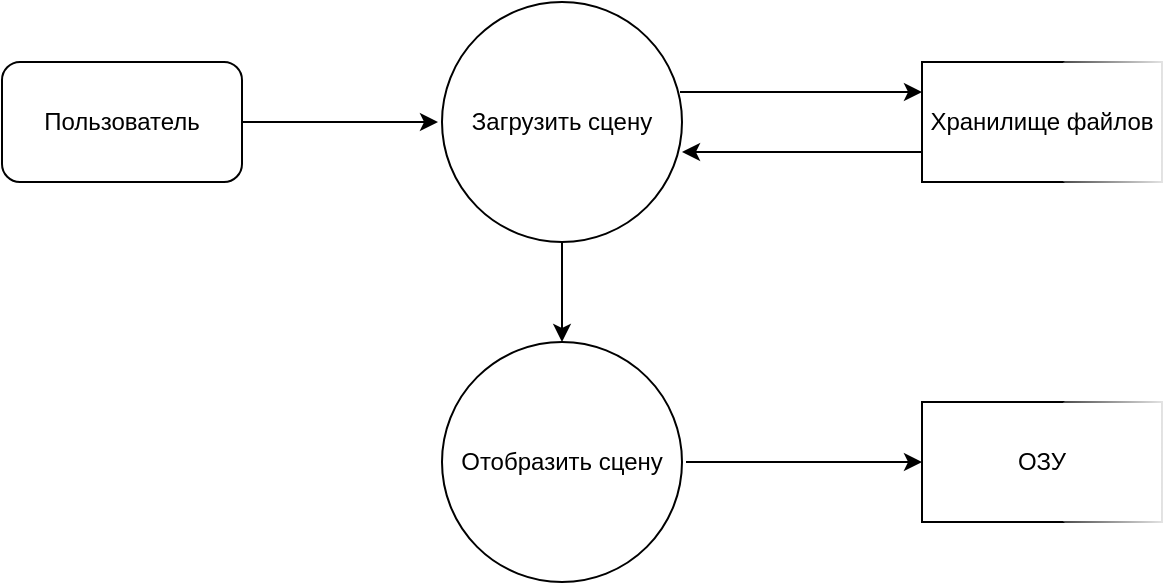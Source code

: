 <mxfile version="14.6.5" type="device" pages="6"><diagram id="wHX5zQZdK0YFig0FSWx_" name="1. Отобразить сцену"><mxGraphModel dx="1422" dy="703" grid="1" gridSize="10" guides="1" tooltips="1" connect="1" arrows="1" fold="1" page="1" pageScale="1" pageWidth="827" pageHeight="1169" math="0" shadow="0"><root><mxCell id="0"/><mxCell id="1" parent="0"/><mxCell id="d1dXJW8ylw0Cc2suLwse-1" value="Загрузить сцену" style="ellipse;whiteSpace=wrap;html=1;" parent="1" vertex="1"><mxGeometry x="280" y="70" width="120" height="120" as="geometry"/></mxCell><mxCell id="d1dXJW8ylw0Cc2suLwse-3" value="Пользователь" style="rounded=1;whiteSpace=wrap;html=1;" parent="1" vertex="1"><mxGeometry x="60" y="100" width="120" height="60" as="geometry"/></mxCell><mxCell id="d1dXJW8ylw0Cc2suLwse-4" value="Хранилище файлов" style="rounded=0;whiteSpace=wrap;html=1;perimeterSpacing=0;shadow=0;sketch=0;glass=1;direction=south;" parent="1" vertex="1"><mxGeometry x="520" y="100" width="120" height="60" as="geometry"/></mxCell><mxCell id="d1dXJW8ylw0Cc2suLwse-5" value="" style="endArrow=classic;html=1;exitX=1;exitY=0.5;exitDx=0;exitDy=0;" parent="1" source="d1dXJW8ylw0Cc2suLwse-3" edge="1"><mxGeometry width="50" height="50" relative="1" as="geometry"><mxPoint x="390" y="420" as="sourcePoint"/><mxPoint x="278" y="130" as="targetPoint"/></mxGeometry></mxCell><mxCell id="d1dXJW8ylw0Cc2suLwse-7" value="" style="endArrow=classic;html=1;entryX=0.25;entryY=1;entryDx=0;entryDy=0;" parent="1" target="d1dXJW8ylw0Cc2suLwse-4" edge="1"><mxGeometry width="50" height="50" relative="1" as="geometry"><mxPoint x="399" y="115" as="sourcePoint"/><mxPoint x="440" y="370" as="targetPoint"/></mxGeometry></mxCell><mxCell id="d1dXJW8ylw0Cc2suLwse-8" value="" style="endArrow=classic;html=1;exitX=0.75;exitY=1;exitDx=0;exitDy=0;entryX=1;entryY=0.625;entryDx=0;entryDy=0;entryPerimeter=0;" parent="1" source="d1dXJW8ylw0Cc2suLwse-4" target="d1dXJW8ylw0Cc2suLwse-1" edge="1"><mxGeometry width="50" height="50" relative="1" as="geometry"><mxPoint x="390" y="420" as="sourcePoint"/><mxPoint x="440" y="370" as="targetPoint"/></mxGeometry></mxCell><mxCell id="d1dXJW8ylw0Cc2suLwse-10" value="Отобразить сцену" style="ellipse;whiteSpace=wrap;html=1;" parent="1" vertex="1"><mxGeometry x="280" y="240" width="120" height="120" as="geometry"/></mxCell><mxCell id="d1dXJW8ylw0Cc2suLwse-11" value="" style="endArrow=classic;html=1;exitX=0.5;exitY=1;exitDx=0;exitDy=0;entryX=0.5;entryY=0;entryDx=0;entryDy=0;" parent="1" source="d1dXJW8ylw0Cc2suLwse-1" target="d1dXJW8ylw0Cc2suLwse-10" edge="1"><mxGeometry width="50" height="50" relative="1" as="geometry"><mxPoint x="390" y="420" as="sourcePoint"/><mxPoint x="440" y="370" as="targetPoint"/></mxGeometry></mxCell><mxCell id="d1dXJW8ylw0Cc2suLwse-12" value="ОЗУ" style="rounded=0;whiteSpace=wrap;html=1;perimeterSpacing=0;shadow=0;sketch=0;glass=1;direction=south;" parent="1" vertex="1"><mxGeometry x="520" y="270" width="120" height="60" as="geometry"/></mxCell><mxCell id="d1dXJW8ylw0Cc2suLwse-13" value="" style="endArrow=classic;html=1;entryX=0.5;entryY=1;entryDx=0;entryDy=0;" parent="1" target="d1dXJW8ylw0Cc2suLwse-12" edge="1"><mxGeometry width="50" height="50" relative="1" as="geometry"><mxPoint x="402" y="300" as="sourcePoint"/><mxPoint x="440" y="370" as="targetPoint"/></mxGeometry></mxCell></root></mxGraphModel></diagram><diagram id="PYS89tYD2cWFUAVpbRUz" name="2. Манипуляции с камерами"><mxGraphModel dx="1422" dy="703" grid="1" gridSize="10" guides="1" tooltips="1" connect="1" arrows="1" fold="1" page="1" pageScale="1" pageWidth="827" pageHeight="1169" math="0" shadow="0"><root><mxCell id="u7exsK89DWiM8HYAMMQn-0"/><mxCell id="u7exsK89DWiM8HYAMMQn-1" parent="u7exsK89DWiM8HYAMMQn-0"/><mxCell id="wjiImEH1DrRBjjXvM3NI-0" value="Пользователь" style="rounded=1;whiteSpace=wrap;html=1;" vertex="1" parent="u7exsK89DWiM8HYAMMQn-1"><mxGeometry x="80" y="120" width="120" height="60" as="geometry"/></mxCell><mxCell id="h_z9DDsKHvJSYZAG1OeI-11" style="edgeStyle=orthogonalEdgeStyle;rounded=0;orthogonalLoop=1;jettySize=auto;html=1;exitX=1;exitY=0.5;exitDx=0;exitDy=0;entryX=1;entryY=0.583;entryDx=0;entryDy=0;entryPerimeter=0;" edge="1" parent="u7exsK89DWiM8HYAMMQn-1" source="wjiImEH1DrRBjjXvM3NI-2" target="h_z9DDsKHvJSYZAG1OeI-0"><mxGeometry relative="1" as="geometry"/></mxCell><mxCell id="wjiImEH1DrRBjjXvM3NI-2" value="Манипуляции&lt;br&gt;с камерами" style="ellipse;whiteSpace=wrap;html=1;aspect=fixed;" vertex="1" parent="u7exsK89DWiM8HYAMMQn-1"><mxGeometry x="280" y="240" width="110" height="110" as="geometry"/></mxCell><mxCell id="8gbyr2YSXskLJUW-V0I6-0" value="" style="endArrow=classic;html=1;entryX=0;entryY=0.5;entryDx=0;entryDy=0;" edge="1" parent="u7exsK89DWiM8HYAMMQn-1" target="h_z9DDsKHvJSYZAG1OeI-3"><mxGeometry width="50" height="50" relative="1" as="geometry"><mxPoint x="200" y="150" as="sourcePoint"/><mxPoint x="440" y="330" as="targetPoint"/></mxGeometry></mxCell><mxCell id="h_z9DDsKHvJSYZAG1OeI-0" value="Сцена" style="rounded=0;whiteSpace=wrap;html=1;perimeterSpacing=0;shadow=0;sketch=0;glass=1;direction=south;" vertex="1" parent="u7exsK89DWiM8HYAMMQn-1"><mxGeometry x="510" y="120" width="120" height="60" as="geometry"/></mxCell><mxCell id="h_z9DDsKHvJSYZAG1OeI-1" value="" style="endArrow=classic;html=1;entryX=0.25;entryY=1;entryDx=0;entryDy=0;" edge="1" parent="u7exsK89DWiM8HYAMMQn-1" target="h_z9DDsKHvJSYZAG1OeI-0"><mxGeometry width="50" height="50" relative="1" as="geometry"><mxPoint x="392" y="135" as="sourcePoint"/><mxPoint x="440" y="330" as="targetPoint"/></mxGeometry></mxCell><mxCell id="h_z9DDsKHvJSYZAG1OeI-8" value="" style="edgeStyle=orthogonalEdgeStyle;rounded=0;orthogonalLoop=1;jettySize=auto;html=1;" edge="1" parent="u7exsK89DWiM8HYAMMQn-1" source="h_z9DDsKHvJSYZAG1OeI-3" target="wjiImEH1DrRBjjXvM3NI-2"><mxGeometry relative="1" as="geometry"/></mxCell><mxCell id="h_z9DDsKHvJSYZAG1OeI-3" value="Выбор камеры" style="ellipse;whiteSpace=wrap;html=1;aspect=fixed;" vertex="1" parent="u7exsK89DWiM8HYAMMQn-1"><mxGeometry x="280" y="95" width="110" height="110" as="geometry"/></mxCell><mxCell id="h_z9DDsKHvJSYZAG1OeI-4" value="" style="endArrow=classic;html=1;exitX=0.633;exitY=1.017;exitDx=0;exitDy=0;exitPerimeter=0;entryX=1.018;entryY=0.582;entryDx=0;entryDy=0;entryPerimeter=0;" edge="1" parent="u7exsK89DWiM8HYAMMQn-1" source="h_z9DDsKHvJSYZAG1OeI-0" target="h_z9DDsKHvJSYZAG1OeI-3"><mxGeometry width="50" height="50" relative="1" as="geometry"><mxPoint x="390" y="390" as="sourcePoint"/><mxPoint x="440" y="340" as="targetPoint"/></mxGeometry></mxCell></root></mxGraphModel></diagram><diagram id="ldpvPwlqIAzBgAJAuHBf" name="3. Манипуляции с освещением"><mxGraphModel dx="1422" dy="703" grid="1" gridSize="10" guides="1" tooltips="1" connect="1" arrows="1" fold="1" page="1" pageScale="1" pageWidth="827" pageHeight="1169" math="0" shadow="0"><root><mxCell id="NEDpXRc_ZG9diGuqLRm_-0"/><mxCell id="NEDpXRc_ZG9diGuqLRm_-1" parent="NEDpXRc_ZG9diGuqLRm_-0"/><mxCell id="Pdcc5h1C9O92RgmgP_80-0" value="Пользователь" style="rounded=1;whiteSpace=wrap;html=1;" vertex="1" parent="NEDpXRc_ZG9diGuqLRm_-1"><mxGeometry x="80" y="120" width="120" height="60" as="geometry"/></mxCell><mxCell id="Pdcc5h1C9O92RgmgP_80-1" style="edgeStyle=orthogonalEdgeStyle;rounded=0;orthogonalLoop=1;jettySize=auto;html=1;exitX=1;exitY=0.5;exitDx=0;exitDy=0;entryX=1;entryY=0.583;entryDx=0;entryDy=0;entryPerimeter=0;" edge="1" parent="NEDpXRc_ZG9diGuqLRm_-1" source="Pdcc5h1C9O92RgmgP_80-2" target="Pdcc5h1C9O92RgmgP_80-4"><mxGeometry relative="1" as="geometry"/></mxCell><mxCell id="Pdcc5h1C9O92RgmgP_80-2" value="Манипуляции&lt;br&gt;с источником&lt;br&gt;света" style="ellipse;whiteSpace=wrap;html=1;aspect=fixed;" vertex="1" parent="NEDpXRc_ZG9diGuqLRm_-1"><mxGeometry x="280" y="240" width="110" height="110" as="geometry"/></mxCell><mxCell id="Pdcc5h1C9O92RgmgP_80-3" value="" style="endArrow=classic;html=1;entryX=0;entryY=0.5;entryDx=0;entryDy=0;" edge="1" parent="NEDpXRc_ZG9diGuqLRm_-1" target="Pdcc5h1C9O92RgmgP_80-7"><mxGeometry width="50" height="50" relative="1" as="geometry"><mxPoint x="200" y="150" as="sourcePoint"/><mxPoint x="440" y="330" as="targetPoint"/></mxGeometry></mxCell><mxCell id="Pdcc5h1C9O92RgmgP_80-4" value="Сцена" style="rounded=0;whiteSpace=wrap;html=1;perimeterSpacing=0;shadow=0;sketch=0;glass=1;direction=south;" vertex="1" parent="NEDpXRc_ZG9diGuqLRm_-1"><mxGeometry x="510" y="120" width="120" height="60" as="geometry"/></mxCell><mxCell id="Pdcc5h1C9O92RgmgP_80-5" value="" style="endArrow=classic;html=1;entryX=0.25;entryY=1;entryDx=0;entryDy=0;" edge="1" parent="NEDpXRc_ZG9diGuqLRm_-1" target="Pdcc5h1C9O92RgmgP_80-4"><mxGeometry width="50" height="50" relative="1" as="geometry"><mxPoint x="392" y="135" as="sourcePoint"/><mxPoint x="440" y="330" as="targetPoint"/></mxGeometry></mxCell><mxCell id="Pdcc5h1C9O92RgmgP_80-6" value="" style="edgeStyle=orthogonalEdgeStyle;rounded=0;orthogonalLoop=1;jettySize=auto;html=1;" edge="1" parent="NEDpXRc_ZG9diGuqLRm_-1" source="Pdcc5h1C9O92RgmgP_80-7" target="Pdcc5h1C9O92RgmgP_80-2"><mxGeometry relative="1" as="geometry"/></mxCell><mxCell id="Pdcc5h1C9O92RgmgP_80-7" value="Выбор источника&lt;br&gt;света" style="ellipse;whiteSpace=wrap;html=1;aspect=fixed;" vertex="1" parent="NEDpXRc_ZG9diGuqLRm_-1"><mxGeometry x="280" y="95" width="110" height="110" as="geometry"/></mxCell><mxCell id="Pdcc5h1C9O92RgmgP_80-8" value="" style="endArrow=classic;html=1;exitX=0.633;exitY=1.017;exitDx=0;exitDy=0;exitPerimeter=0;entryX=1.018;entryY=0.582;entryDx=0;entryDy=0;entryPerimeter=0;" edge="1" parent="NEDpXRc_ZG9diGuqLRm_-1" source="Pdcc5h1C9O92RgmgP_80-4" target="Pdcc5h1C9O92RgmgP_80-7"><mxGeometry width="50" height="50" relative="1" as="geometry"><mxPoint x="390" y="390" as="sourcePoint"/><mxPoint x="440" y="340" as="targetPoint"/></mxGeometry></mxCell></root></mxGraphModel></diagram><diagram id="xigyRdEgZgJG0iJHwmRR" name="4. Манипуляции с полигонами"><mxGraphModel dx="1422" dy="703" grid="1" gridSize="10" guides="1" tooltips="1" connect="1" arrows="1" fold="1" page="1" pageScale="1" pageWidth="827" pageHeight="1169" math="0" shadow="0"><root><mxCell id="sN5-bN-5FfkDqnTMSJ6F-0"/><mxCell id="sN5-bN-5FfkDqnTMSJ6F-1" parent="sN5-bN-5FfkDqnTMSJ6F-0"/><mxCell id="KD8Sljwy1xrNXL0P82fh-0" value="Пользователь" style="rounded=1;whiteSpace=wrap;html=1;" vertex="1" parent="sN5-bN-5FfkDqnTMSJ6F-1"><mxGeometry x="80" y="120" width="120" height="60" as="geometry"/></mxCell><mxCell id="KD8Sljwy1xrNXL0P82fh-1" style="edgeStyle=orthogonalEdgeStyle;rounded=0;orthogonalLoop=1;jettySize=auto;html=1;exitX=1;exitY=0.5;exitDx=0;exitDy=0;entryX=1;entryY=0.583;entryDx=0;entryDy=0;entryPerimeter=0;" edge="1" parent="sN5-bN-5FfkDqnTMSJ6F-1" source="KD8Sljwy1xrNXL0P82fh-2" target="KD8Sljwy1xrNXL0P82fh-4"><mxGeometry relative="1" as="geometry"/></mxCell><mxCell id="KD8Sljwy1xrNXL0P82fh-2" value="Манипуляции&lt;br&gt;с источником&lt;br&gt;света" style="ellipse;whiteSpace=wrap;html=1;aspect=fixed;" vertex="1" parent="sN5-bN-5FfkDqnTMSJ6F-1"><mxGeometry x="280" y="240" width="110" height="110" as="geometry"/></mxCell><mxCell id="KD8Sljwy1xrNXL0P82fh-3" value="" style="endArrow=classic;html=1;entryX=0;entryY=0.5;entryDx=0;entryDy=0;" edge="1" parent="sN5-bN-5FfkDqnTMSJ6F-1" target="KD8Sljwy1xrNXL0P82fh-7"><mxGeometry width="50" height="50" relative="1" as="geometry"><mxPoint x="200" y="150" as="sourcePoint"/><mxPoint x="440" y="330" as="targetPoint"/></mxGeometry></mxCell><mxCell id="KD8Sljwy1xrNXL0P82fh-4" value="Сцена" style="rounded=0;whiteSpace=wrap;html=1;perimeterSpacing=0;shadow=0;sketch=0;glass=1;direction=south;" vertex="1" parent="sN5-bN-5FfkDqnTMSJ6F-1"><mxGeometry x="510" y="120" width="120" height="60" as="geometry"/></mxCell><mxCell id="KD8Sljwy1xrNXL0P82fh-5" value="" style="endArrow=classic;html=1;entryX=0.25;entryY=1;entryDx=0;entryDy=0;" edge="1" parent="sN5-bN-5FfkDqnTMSJ6F-1" target="KD8Sljwy1xrNXL0P82fh-4"><mxGeometry width="50" height="50" relative="1" as="geometry"><mxPoint x="392" y="135" as="sourcePoint"/><mxPoint x="440" y="330" as="targetPoint"/></mxGeometry></mxCell><mxCell id="KD8Sljwy1xrNXL0P82fh-6" value="" style="edgeStyle=orthogonalEdgeStyle;rounded=0;orthogonalLoop=1;jettySize=auto;html=1;" edge="1" parent="sN5-bN-5FfkDqnTMSJ6F-1" source="KD8Sljwy1xrNXL0P82fh-7" target="KD8Sljwy1xrNXL0P82fh-2"><mxGeometry relative="1" as="geometry"/></mxCell><mxCell id="KD8Sljwy1xrNXL0P82fh-7" value="Выбор модели" style="ellipse;whiteSpace=wrap;html=1;aspect=fixed;" vertex="1" parent="sN5-bN-5FfkDqnTMSJ6F-1"><mxGeometry x="280" y="95" width="110" height="110" as="geometry"/></mxCell><mxCell id="KD8Sljwy1xrNXL0P82fh-8" value="" style="endArrow=classic;html=1;exitX=0.633;exitY=1.017;exitDx=0;exitDy=0;exitPerimeter=0;entryX=1.018;entryY=0.582;entryDx=0;entryDy=0;entryPerimeter=0;" edge="1" parent="sN5-bN-5FfkDqnTMSJ6F-1" source="KD8Sljwy1xrNXL0P82fh-4" target="KD8Sljwy1xrNXL0P82fh-7"><mxGeometry width="50" height="50" relative="1" as="geometry"><mxPoint x="390" y="390" as="sourcePoint"/><mxPoint x="440" y="340" as="targetPoint"/></mxGeometry></mxCell></root></mxGraphModel></diagram><diagram id="wCTm3KRk0QBFfaNWtB4g" name="5. Сохранение сцены"><mxGraphModel dx="1422" dy="703" grid="1" gridSize="10" guides="1" tooltips="1" connect="1" arrows="1" fold="1" page="1" pageScale="1" pageWidth="827" pageHeight="1169" math="0" shadow="0"><root><mxCell id="uGKZfpXomErUo0DqBVCT-0"/><mxCell id="uGKZfpXomErUo0DqBVCT-1" parent="uGKZfpXomErUo0DqBVCT-0"/><mxCell id="STv4_GdWtF-mCLxgJ38l-0" value="Сохранить сцену" style="ellipse;whiteSpace=wrap;html=1;" vertex="1" parent="uGKZfpXomErUo0DqBVCT-1"><mxGeometry x="280" y="70" width="120" height="120" as="geometry"/></mxCell><mxCell id="STv4_GdWtF-mCLxgJ38l-1" value="Пользователь" style="rounded=1;whiteSpace=wrap;html=1;" vertex="1" parent="uGKZfpXomErUo0DqBVCT-1"><mxGeometry x="60" y="100" width="120" height="60" as="geometry"/></mxCell><mxCell id="STv4_GdWtF-mCLxgJ38l-2" value="Сцена" style="rounded=0;whiteSpace=wrap;html=1;perimeterSpacing=0;shadow=0;sketch=0;glass=1;direction=south;" vertex="1" parent="uGKZfpXomErUo0DqBVCT-1"><mxGeometry x="520" y="100" width="120" height="60" as="geometry"/></mxCell><mxCell id="STv4_GdWtF-mCLxgJ38l-3" value="" style="endArrow=classic;html=1;exitX=1;exitY=0.5;exitDx=0;exitDy=0;" edge="1" parent="uGKZfpXomErUo0DqBVCT-1" source="STv4_GdWtF-mCLxgJ38l-1"><mxGeometry width="50" height="50" relative="1" as="geometry"><mxPoint x="390" y="420" as="sourcePoint"/><mxPoint x="278" y="130" as="targetPoint"/></mxGeometry></mxCell><mxCell id="STv4_GdWtF-mCLxgJ38l-4" value="" style="endArrow=classic;html=1;entryX=0.25;entryY=1;entryDx=0;entryDy=0;" edge="1" parent="uGKZfpXomErUo0DqBVCT-1" target="STv4_GdWtF-mCLxgJ38l-2"><mxGeometry width="50" height="50" relative="1" as="geometry"><mxPoint x="399" y="115" as="sourcePoint"/><mxPoint x="440" y="370" as="targetPoint"/></mxGeometry></mxCell><mxCell id="STv4_GdWtF-mCLxgJ38l-5" value="" style="endArrow=classic;html=1;exitX=0.75;exitY=1;exitDx=0;exitDy=0;entryX=1;entryY=0.625;entryDx=0;entryDy=0;entryPerimeter=0;" edge="1" parent="uGKZfpXomErUo0DqBVCT-1" source="STv4_GdWtF-mCLxgJ38l-2" target="STv4_GdWtF-mCLxgJ38l-0"><mxGeometry width="50" height="50" relative="1" as="geometry"><mxPoint x="390" y="420" as="sourcePoint"/><mxPoint x="440" y="370" as="targetPoint"/></mxGeometry></mxCell><mxCell id="STv4_GdWtF-mCLxgJ38l-6" value="Выбрать формат" style="ellipse;whiteSpace=wrap;html=1;" vertex="1" parent="uGKZfpXomErUo0DqBVCT-1"><mxGeometry x="280" y="240" width="120" height="120" as="geometry"/></mxCell><mxCell id="STv4_GdWtF-mCLxgJ38l-7" value="" style="endArrow=classic;html=1;exitX=0.5;exitY=1;exitDx=0;exitDy=0;entryX=0.5;entryY=0;entryDx=0;entryDy=0;" edge="1" parent="uGKZfpXomErUo0DqBVCT-1" source="STv4_GdWtF-mCLxgJ38l-0" target="STv4_GdWtF-mCLxgJ38l-6"><mxGeometry width="50" height="50" relative="1" as="geometry"><mxPoint x="390" y="420" as="sourcePoint"/><mxPoint x="440" y="370" as="targetPoint"/></mxGeometry></mxCell><mxCell id="STv4_GdWtF-mCLxgJ38l-8" value="Хранилище файлов" style="rounded=0;whiteSpace=wrap;html=1;perimeterSpacing=0;shadow=0;sketch=0;glass=1;direction=south;" vertex="1" parent="uGKZfpXomErUo0DqBVCT-1"><mxGeometry x="520" y="270" width="120" height="60" as="geometry"/></mxCell><mxCell id="STv4_GdWtF-mCLxgJ38l-9" value="" style="endArrow=classic;html=1;entryX=0.5;entryY=1;entryDx=0;entryDy=0;" edge="1" parent="uGKZfpXomErUo0DqBVCT-1" target="STv4_GdWtF-mCLxgJ38l-8"><mxGeometry width="50" height="50" relative="1" as="geometry"><mxPoint x="402" y="300" as="sourcePoint"/><mxPoint x="440" y="370" as="targetPoint"/></mxGeometry></mxCell><mxCell id="STv4_GdWtF-mCLxgJ38l-10" value="" style="endArrow=classic;html=1;exitX=0;exitY=0.5;exitDx=0;exitDy=0;rounded=0;" edge="1" parent="uGKZfpXomErUo0DqBVCT-1" source="STv4_GdWtF-mCLxgJ38l-6"><mxGeometry width="50" height="50" relative="1" as="geometry"><mxPoint x="390" y="390" as="sourcePoint"/><mxPoint x="150" y="163" as="targetPoint"/><Array as="points"><mxPoint x="150" y="300"/></Array></mxGeometry></mxCell><mxCell id="STv4_GdWtF-mCLxgJ38l-11" value="" style="endArrow=classic;html=1;entryX=0.017;entryY=0.658;entryDx=0;entryDy=0;entryPerimeter=0;rounded=0;" edge="1" parent="uGKZfpXomErUo0DqBVCT-1" target="STv4_GdWtF-mCLxgJ38l-6"><mxGeometry width="50" height="50" relative="1" as="geometry"><mxPoint x="120" y="163" as="sourcePoint"/><mxPoint x="120" y="320" as="targetPoint"/><Array as="points"><mxPoint x="120" y="319"/></Array></mxGeometry></mxCell></root></mxGraphModel></diagram><diagram id="Rgm9S-m9PTLbpmyZ6zp-" name="6. Фотореалистичный рендер"><mxGraphModel dx="1422" dy="703" grid="1" gridSize="10" guides="1" tooltips="1" connect="1" arrows="1" fold="1" page="1" pageScale="1" pageWidth="827" pageHeight="1169" math="0" shadow="0"><root><mxCell id="Uj6cRCHocL-idoNxxagj-0"/><mxCell id="Uj6cRCHocL-idoNxxagj-1" parent="Uj6cRCHocL-idoNxxagj-0"/><mxCell id="WFOZSKMJIpBtjvlPKZcc-0" value="Сформировать&lt;br&gt;фотореалистный&lt;br&gt;рендер" style="ellipse;whiteSpace=wrap;html=1;" vertex="1" parent="Uj6cRCHocL-idoNxxagj-1"><mxGeometry x="280" y="70" width="120" height="120" as="geometry"/></mxCell><mxCell id="WFOZSKMJIpBtjvlPKZcc-1" value="Пользователь" style="rounded=1;whiteSpace=wrap;html=1;" vertex="1" parent="Uj6cRCHocL-idoNxxagj-1"><mxGeometry x="60" y="100" width="120" height="60" as="geometry"/></mxCell><mxCell id="WFOZSKMJIpBtjvlPKZcc-2" value="Сцена" style="rounded=0;whiteSpace=wrap;html=1;perimeterSpacing=0;shadow=0;sketch=0;glass=1;direction=south;" vertex="1" parent="Uj6cRCHocL-idoNxxagj-1"><mxGeometry x="520" y="100" width="120" height="60" as="geometry"/></mxCell><mxCell id="WFOZSKMJIpBtjvlPKZcc-3" value="" style="endArrow=classic;html=1;exitX=1;exitY=0.5;exitDx=0;exitDy=0;" edge="1" parent="Uj6cRCHocL-idoNxxagj-1" source="WFOZSKMJIpBtjvlPKZcc-1"><mxGeometry width="50" height="50" relative="1" as="geometry"><mxPoint x="390" y="420" as="sourcePoint"/><mxPoint x="278" y="130" as="targetPoint"/></mxGeometry></mxCell><mxCell id="WFOZSKMJIpBtjvlPKZcc-4" value="" style="endArrow=classic;html=1;entryX=0.25;entryY=1;entryDx=0;entryDy=0;" edge="1" parent="Uj6cRCHocL-idoNxxagj-1" target="WFOZSKMJIpBtjvlPKZcc-2"><mxGeometry width="50" height="50" relative="1" as="geometry"><mxPoint x="399" y="115" as="sourcePoint"/><mxPoint x="440" y="370" as="targetPoint"/></mxGeometry></mxCell><mxCell id="WFOZSKMJIpBtjvlPKZcc-5" value="" style="endArrow=classic;html=1;exitX=0.75;exitY=1;exitDx=0;exitDy=0;entryX=1;entryY=0.625;entryDx=0;entryDy=0;entryPerimeter=0;" edge="1" parent="Uj6cRCHocL-idoNxxagj-1" source="WFOZSKMJIpBtjvlPKZcc-2" target="WFOZSKMJIpBtjvlPKZcc-0"><mxGeometry width="50" height="50" relative="1" as="geometry"><mxPoint x="390" y="420" as="sourcePoint"/><mxPoint x="440" y="370" as="targetPoint"/></mxGeometry></mxCell><mxCell id="WFOZSKMJIpBtjvlPKZcc-6" value="Выбрать формат&lt;br&gt;файла" style="ellipse;whiteSpace=wrap;html=1;" vertex="1" parent="Uj6cRCHocL-idoNxxagj-1"><mxGeometry x="280" y="240" width="120" height="120" as="geometry"/></mxCell><mxCell id="WFOZSKMJIpBtjvlPKZcc-7" value="" style="endArrow=classic;html=1;exitX=0.5;exitY=1;exitDx=0;exitDy=0;entryX=0.5;entryY=0;entryDx=0;entryDy=0;" edge="1" parent="Uj6cRCHocL-idoNxxagj-1" source="WFOZSKMJIpBtjvlPKZcc-0" target="WFOZSKMJIpBtjvlPKZcc-6"><mxGeometry width="50" height="50" relative="1" as="geometry"><mxPoint x="390" y="420" as="sourcePoint"/><mxPoint x="440" y="370" as="targetPoint"/></mxGeometry></mxCell><mxCell id="WFOZSKMJIpBtjvlPKZcc-8" value="Хранилище файлов" style="rounded=0;whiteSpace=wrap;html=1;perimeterSpacing=0;shadow=0;sketch=0;glass=1;direction=south;" vertex="1" parent="Uj6cRCHocL-idoNxxagj-1"><mxGeometry x="520" y="270" width="120" height="60" as="geometry"/></mxCell><mxCell id="WFOZSKMJIpBtjvlPKZcc-9" value="" style="endArrow=classic;html=1;entryX=0.5;entryY=1;entryDx=0;entryDy=0;" edge="1" parent="Uj6cRCHocL-idoNxxagj-1" target="WFOZSKMJIpBtjvlPKZcc-8"><mxGeometry width="50" height="50" relative="1" as="geometry"><mxPoint x="402" y="300" as="sourcePoint"/><mxPoint x="440" y="370" as="targetPoint"/></mxGeometry></mxCell><mxCell id="WFOZSKMJIpBtjvlPKZcc-10" value="" style="endArrow=classic;html=1;exitX=0;exitY=0.5;exitDx=0;exitDy=0;rounded=0;" edge="1" parent="Uj6cRCHocL-idoNxxagj-1" source="WFOZSKMJIpBtjvlPKZcc-6"><mxGeometry width="50" height="50" relative="1" as="geometry"><mxPoint x="390" y="390" as="sourcePoint"/><mxPoint x="150" y="163" as="targetPoint"/><Array as="points"><mxPoint x="150" y="300"/></Array></mxGeometry></mxCell><mxCell id="WFOZSKMJIpBtjvlPKZcc-11" value="" style="endArrow=classic;html=1;entryX=0.017;entryY=0.658;entryDx=0;entryDy=0;entryPerimeter=0;rounded=0;" edge="1" parent="Uj6cRCHocL-idoNxxagj-1" target="WFOZSKMJIpBtjvlPKZcc-6"><mxGeometry width="50" height="50" relative="1" as="geometry"><mxPoint x="120" y="163" as="sourcePoint"/><mxPoint x="120" y="320" as="targetPoint"/><Array as="points"><mxPoint x="120" y="319"/></Array></mxGeometry></mxCell></root></mxGraphModel></diagram></mxfile>
